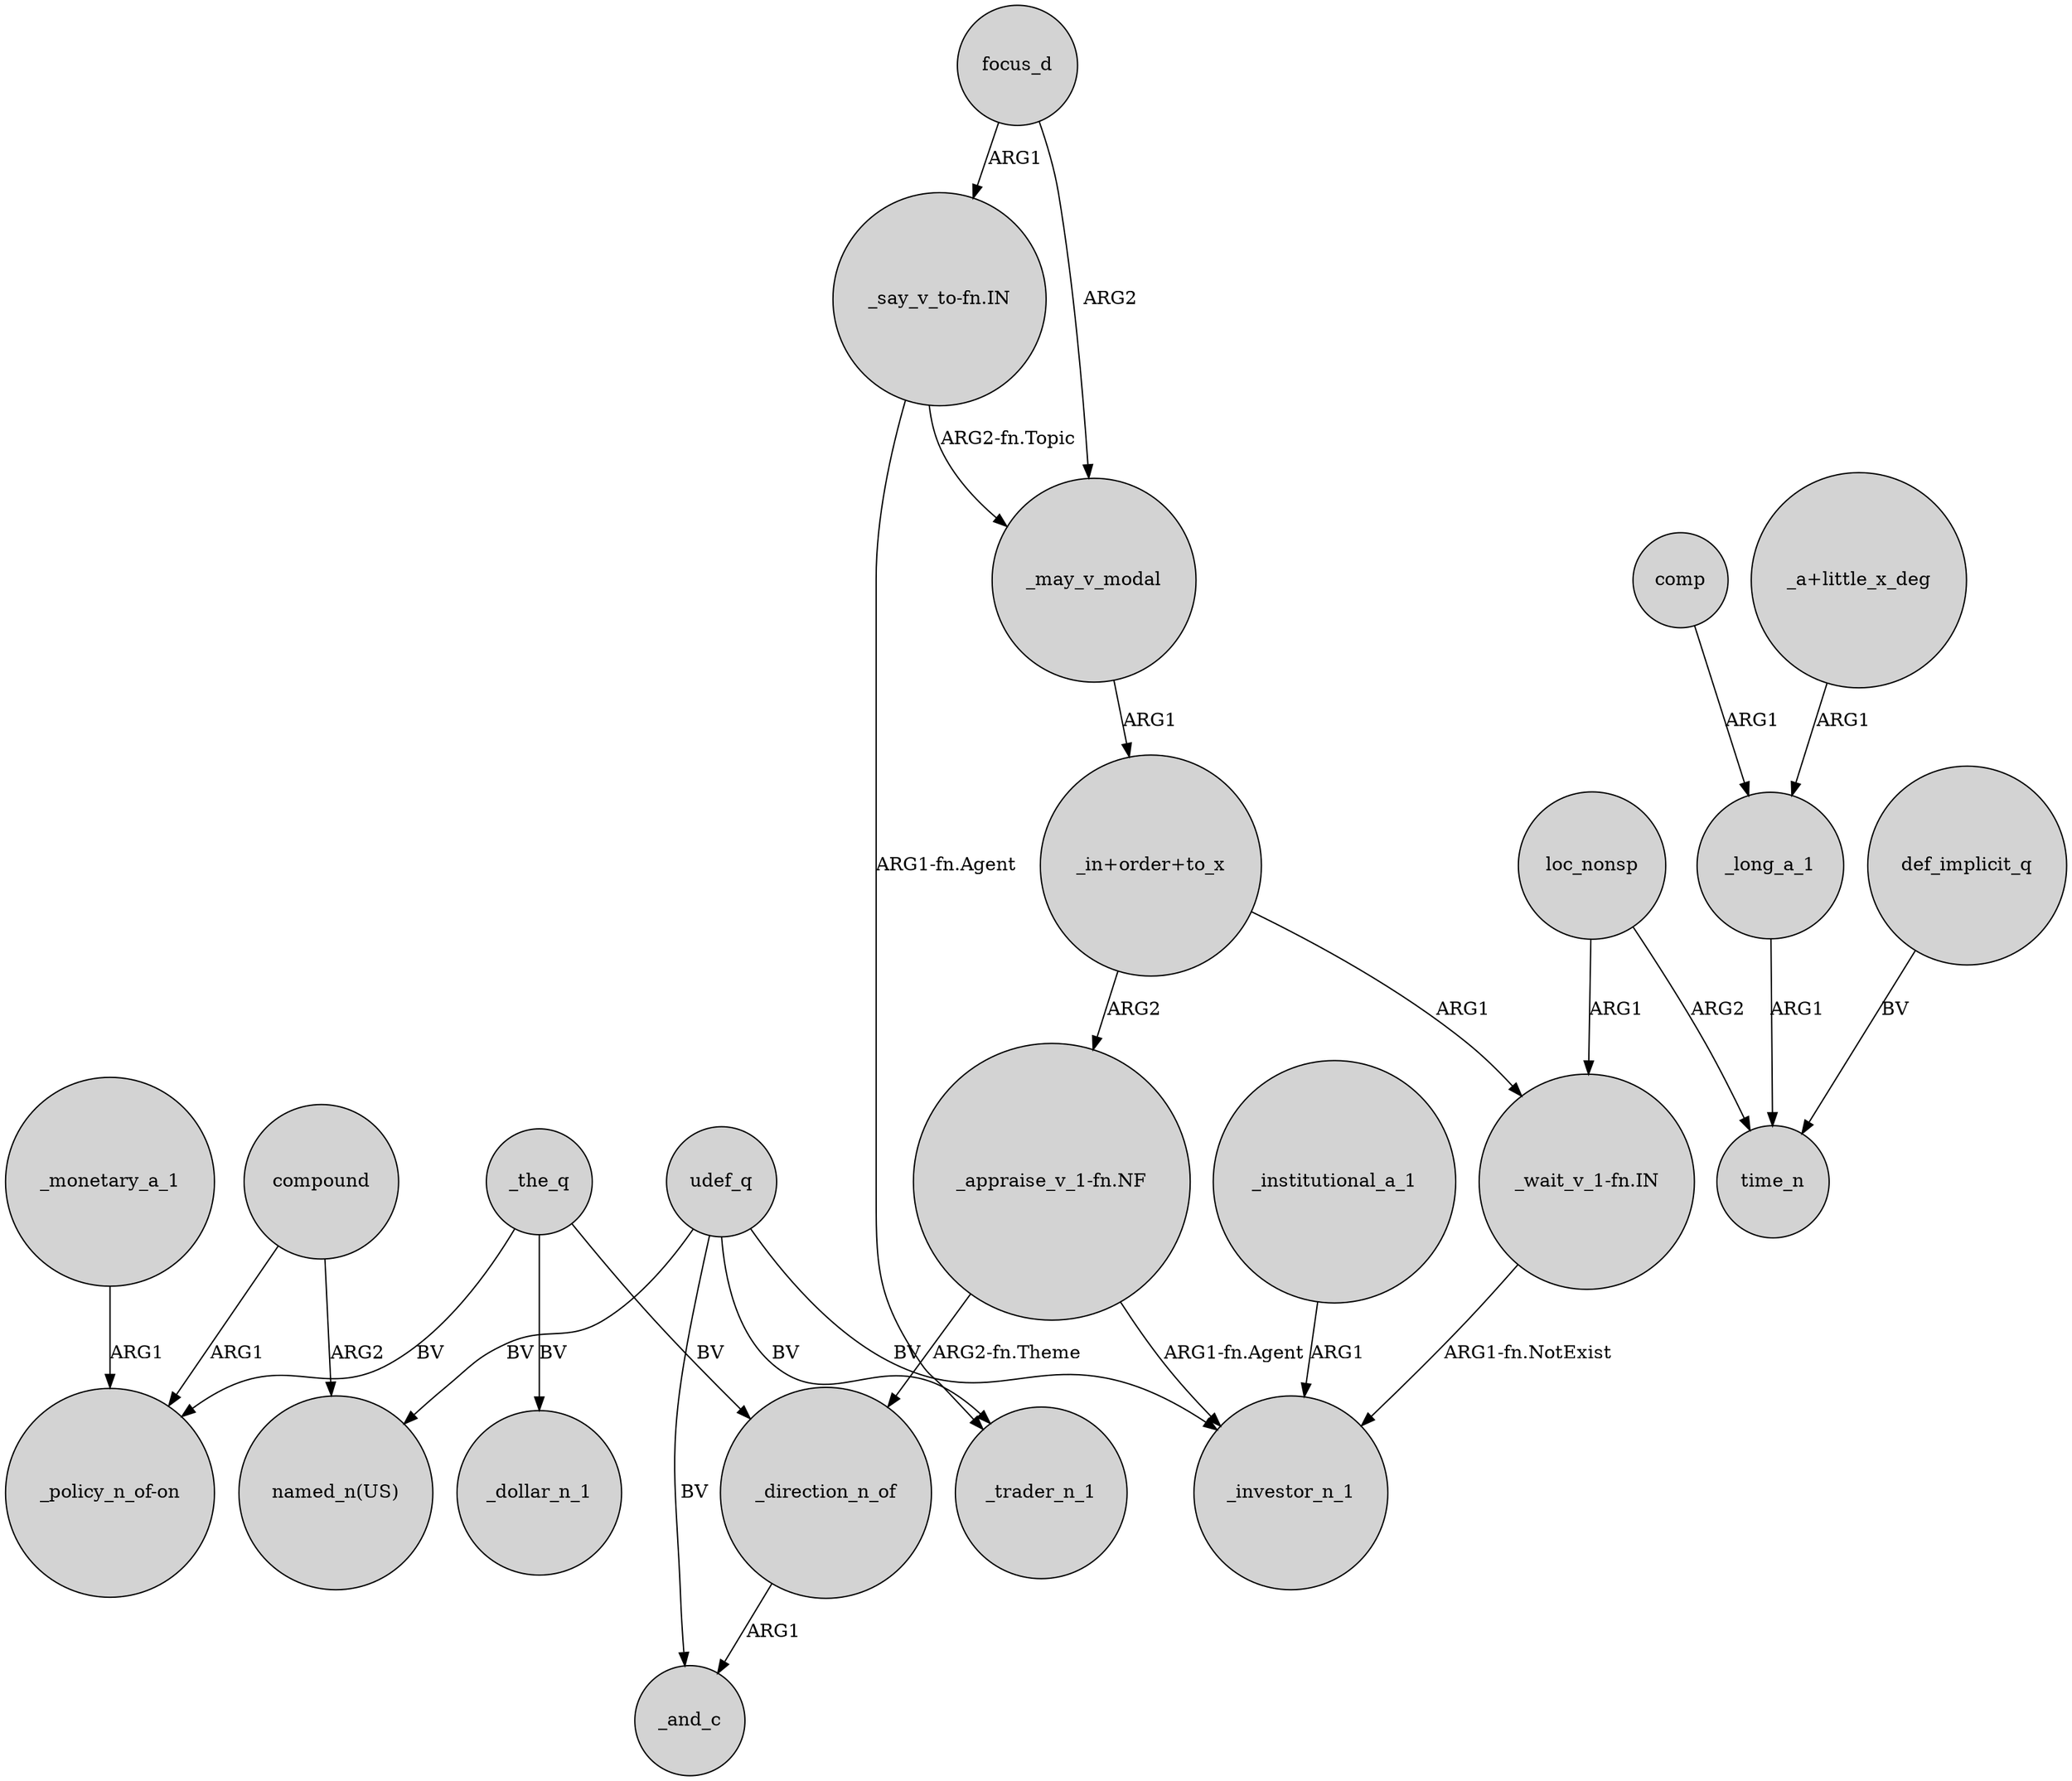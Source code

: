 digraph {
	node [shape=circle style=filled]
	udef_q -> "named_n(US)" [label=BV]
	udef_q -> _investor_n_1 [label=BV]
	"_in+order+to_x" -> "_appraise_v_1-fn.NF" [label=ARG2]
	_the_q -> "_policy_n_of-on" [label=BV]
	udef_q -> _trader_n_1 [label=BV]
	comp -> _long_a_1 [label=ARG1]
	focus_d -> _may_v_modal [label=ARG2]
	_the_q -> _dollar_n_1 [label=BV]
	"_a+little_x_deg" -> _long_a_1 [label=ARG1]
	"_appraise_v_1-fn.NF" -> _investor_n_1 [label="ARG1-fn.Agent"]
	"_wait_v_1-fn.IN" -> _investor_n_1 [label="ARG1-fn.NotExist"]
	_may_v_modal -> "_in+order+to_x" [label=ARG1]
	_direction_n_of -> _and_c [label=ARG1]
	compound -> "named_n(US)" [label=ARG2]
	focus_d -> "_say_v_to-fn.IN" [label=ARG1]
	loc_nonsp -> time_n [label=ARG2]
	_long_a_1 -> time_n [label=ARG1]
	"_say_v_to-fn.IN" -> _may_v_modal [label="ARG2-fn.Topic"]
	compound -> "_policy_n_of-on" [label=ARG1]
	_the_q -> _direction_n_of [label=BV]
	_institutional_a_1 -> _investor_n_1 [label=ARG1]
	_monetary_a_1 -> "_policy_n_of-on" [label=ARG1]
	"_appraise_v_1-fn.NF" -> _direction_n_of [label="ARG2-fn.Theme"]
	"_in+order+to_x" -> "_wait_v_1-fn.IN" [label=ARG1]
	udef_q -> _and_c [label=BV]
	loc_nonsp -> "_wait_v_1-fn.IN" [label=ARG1]
	def_implicit_q -> time_n [label=BV]
	"_say_v_to-fn.IN" -> _trader_n_1 [label="ARG1-fn.Agent"]
}
